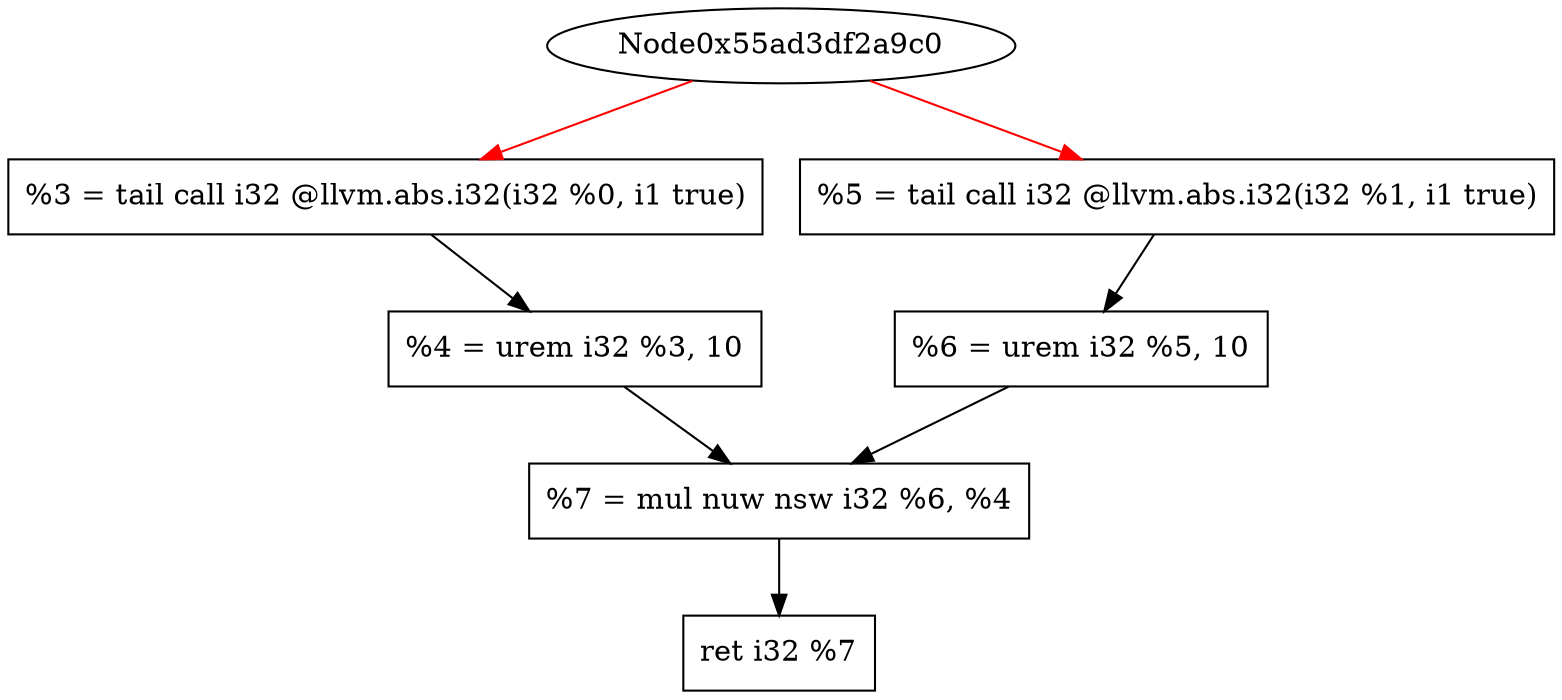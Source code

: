 digraph "DFG for '_Z8multiplyii' function" {
 Node0x55ad3df2a950[shape=record, label="  %3 = tail call i32 @llvm.abs.i32(i32 %0, i1 true)"];
 Node0x55ad3df2aa30[shape=record, label="  %4 = urem i32 %3, 10"];
 Node0x55ad3df2ab50[shape=record, label="  %5 = tail call i32 @llvm.abs.i32(i32 %1, i1 true)"];
 Node0x55ad3df2ac50[shape=record, label="  %6 = urem i32 %5, 10"];
 Node0x55ad3df2ad20[shape=record, label="  %7 = mul nuw nsw i32 %6, %4"];
 Node0x55ad3df2ae10[shape=record, label="  ret i32 %7"];
 Node0x55ad3df2a950 -> Node0x55ad3df2aa30
 Node0x55ad3df2aa30 -> Node0x55ad3df2ad20
 Node0x55ad3df2ab50 -> Node0x55ad3df2ac50
 Node0x55ad3df2ac50 -> Node0x55ad3df2ad20
 Node0x55ad3df2ad20 -> Node0x55ad3df2ae10
edge [color=red]
 Node0x55ad3df2a9c0 -> Node0x55ad3df2a950
 Node0x55ad3df2a9c0 -> Node0x55ad3df2ab50
}